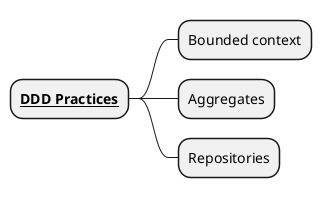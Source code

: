 @startmindmap DDD Patterns
* __**DDD Practices**__
** Bounded context
** Aggregates
** Repositories
@endmindmap
